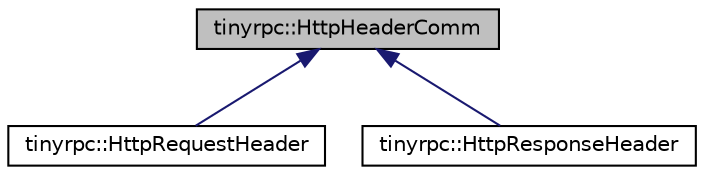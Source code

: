digraph "tinyrpc::HttpHeaderComm"
{
 // LATEX_PDF_SIZE
  edge [fontname="Helvetica",fontsize="10",labelfontname="Helvetica",labelfontsize="10"];
  node [fontname="Helvetica",fontsize="10",shape=record];
  Node1 [label="tinyrpc::HttpHeaderComm",height=0.2,width=0.4,color="black", fillcolor="grey75", style="filled", fontcolor="black",tooltip=" "];
  Node1 -> Node2 [dir="back",color="midnightblue",fontsize="10",style="solid",fontname="Helvetica"];
  Node2 [label="tinyrpc::HttpRequestHeader",height=0.2,width=0.4,color="black", fillcolor="white", style="filled",URL="$classtinyrpc_1_1HttpRequestHeader.html",tooltip=" "];
  Node1 -> Node3 [dir="back",color="midnightblue",fontsize="10",style="solid",fontname="Helvetica"];
  Node3 [label="tinyrpc::HttpResponseHeader",height=0.2,width=0.4,color="black", fillcolor="white", style="filled",URL="$classtinyrpc_1_1HttpResponseHeader.html",tooltip=" "];
}
